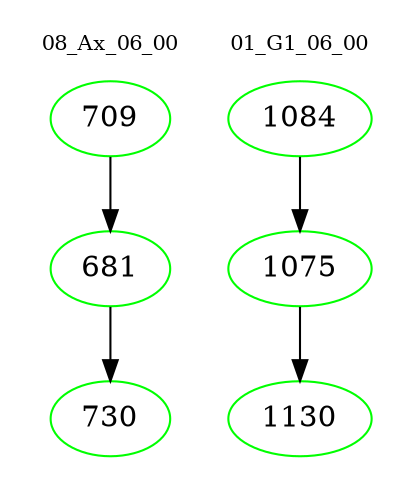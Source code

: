 digraph{
subgraph cluster_0 {
color = white
label = "08_Ax_06_00";
fontsize=10;
T0_709 [label="709", color="green"]
T0_709 -> T0_681 [color="black"]
T0_681 [label="681", color="green"]
T0_681 -> T0_730 [color="black"]
T0_730 [label="730", color="green"]
}
subgraph cluster_1 {
color = white
label = "01_G1_06_00";
fontsize=10;
T1_1084 [label="1084", color="green"]
T1_1084 -> T1_1075 [color="black"]
T1_1075 [label="1075", color="green"]
T1_1075 -> T1_1130 [color="black"]
T1_1130 [label="1130", color="green"]
}
}
